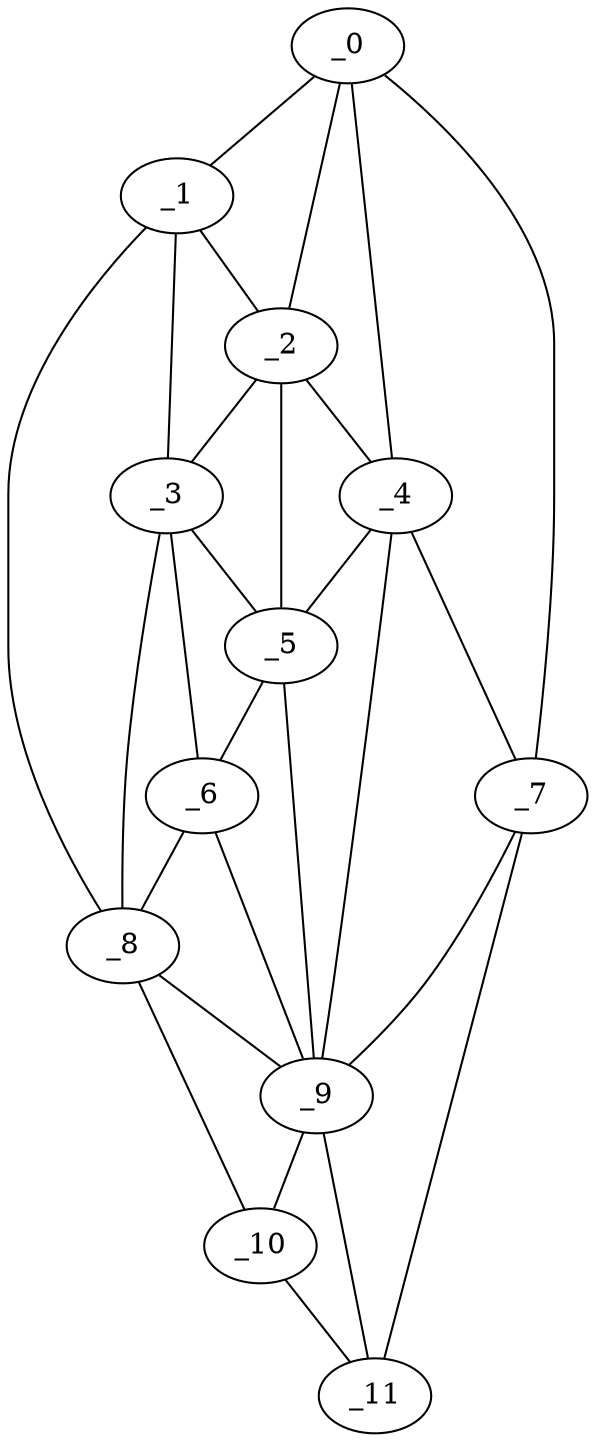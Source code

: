 graph "obj100__105.gxl" {
	_0	 [x=10,
		y=42];
	_1	 [x=31,
		y=16];
	_0 -- _1	 [valence=1];
	_2	 [x=57,
		y=26];
	_0 -- _2	 [valence=2];
	_4	 [x=64,
		y=35];
	_0 -- _4	 [valence=1];
	_7	 [x=101,
		y=81];
	_0 -- _7	 [valence=1];
	_1 -- _2	 [valence=2];
	_3	 [x=62,
		y=19];
	_1 -- _3	 [valence=2];
	_8	 [x=109,
		y=23];
	_1 -- _8	 [valence=1];
	_2 -- _3	 [valence=2];
	_2 -- _4	 [valence=2];
	_5	 [x=68,
		y=27];
	_2 -- _5	 [valence=1];
	_3 -- _5	 [valence=2];
	_6	 [x=71,
		y=22];
	_3 -- _6	 [valence=2];
	_3 -- _8	 [valence=1];
	_4 -- _5	 [valence=2];
	_4 -- _7	 [valence=2];
	_9	 [x=111,
		y=35];
	_4 -- _9	 [valence=2];
	_5 -- _6	 [valence=2];
	_5 -- _9	 [valence=2];
	_6 -- _8	 [valence=2];
	_6 -- _9	 [valence=2];
	_7 -- _9	 [valence=1];
	_11	 [x=125,
		y=50];
	_7 -- _11	 [valence=1];
	_8 -- _9	 [valence=1];
	_10	 [x=115,
		y=32];
	_8 -- _10	 [valence=1];
	_9 -- _10	 [valence=2];
	_9 -- _11	 [valence=1];
	_10 -- _11	 [valence=1];
}
